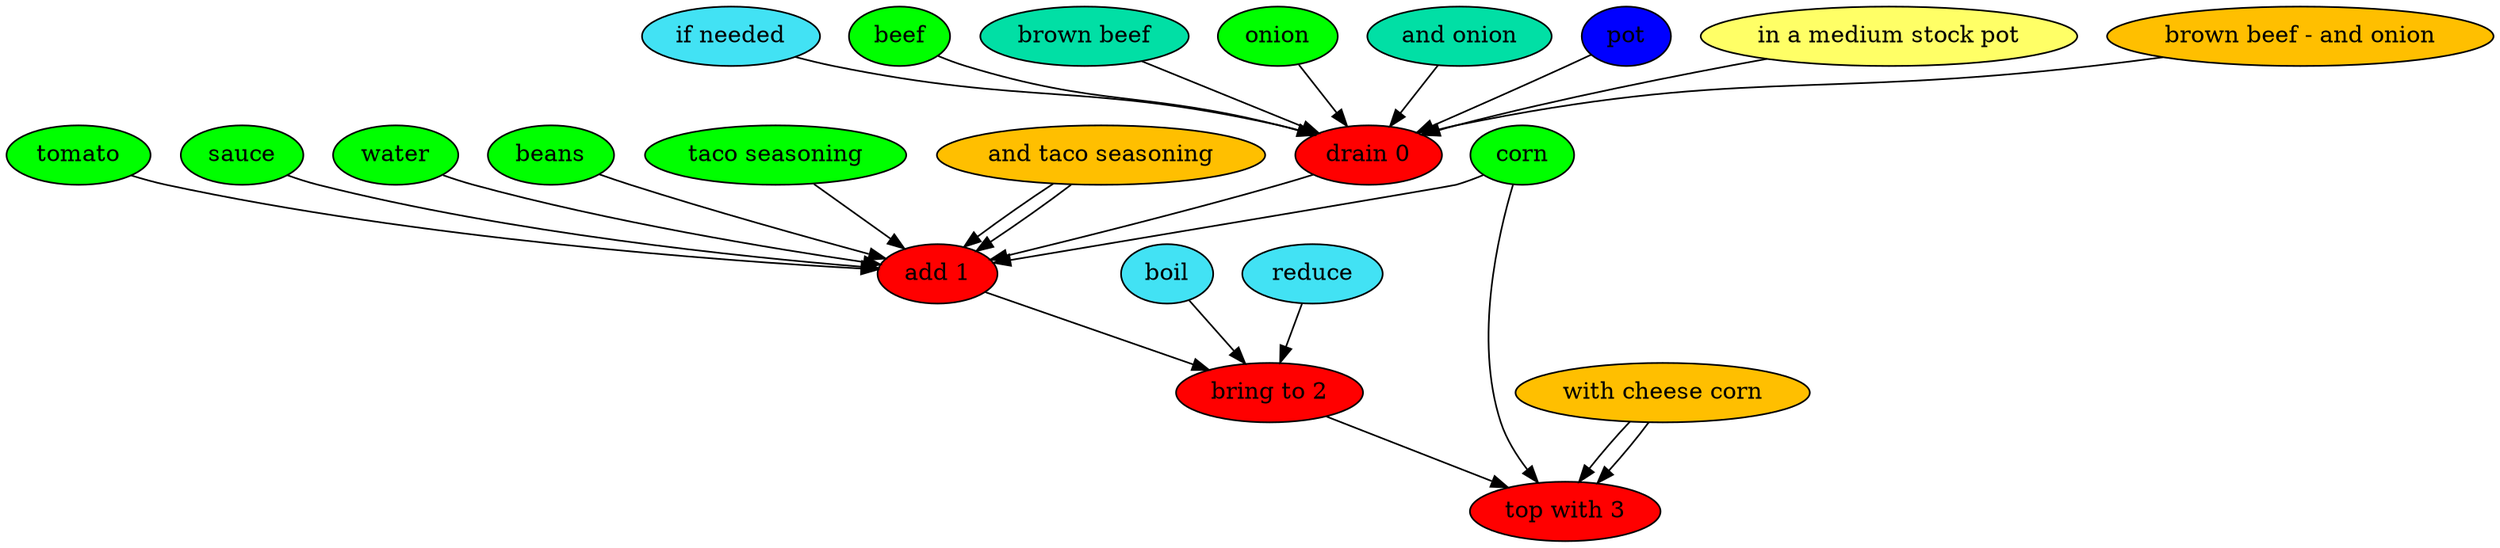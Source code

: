 digraph G {
"drain 0" [style=filled, fillcolor=red];
"if needed" [style=filled, fillcolor="#42e2f4"];
"if needed" -> "drain 0";
beef [style=filled, fillcolor=green];
beef -> "drain 0";
"brown beef" [style=filled, fillcolor="#01DFA5"];
"brown beef" -> "drain 0";
onion [style=filled, fillcolor=green];
onion -> "drain 0";
"and onion" [style=filled, fillcolor="#01DFA5"];
"and onion" -> "drain 0";
pot [style=filled, fillcolor="#0000ff"];
pot -> "drain 0";
"in a medium stock pot" [style=filled, fillcolor="#ffff66"];
"in a medium stock pot" -> "drain 0";
"brown beef - and onion" [style=filled, fillcolor="#FFBF00"];
"brown beef - and onion" -> "drain 0";
"add 1" [style=filled, fillcolor=red];
tomato [style=filled, fillcolor=green];
tomato -> "add 1";
sauce [style=filled, fillcolor=green];
sauce -> "add 1";
water [style=filled, fillcolor=green];
water -> "add 1";
beans [style=filled, fillcolor=green];
beans -> "add 1";
corn [style=filled, fillcolor=green];
corn -> "add 1";
"taco seasoning" [style=filled, fillcolor=green];
"taco seasoning" -> "add 1";
"and taco seasoning" [style=filled, fillcolor="#01DFA5"];
"and taco seasoning" -> "add 1";
"and taco seasoning" [style=filled, fillcolor="#FFBF00"];
"and taco seasoning" -> "add 1";
"bring to 2" [style=filled, fillcolor=red];
boil [style=filled, fillcolor="#42e2f4"];
boil -> "bring to 2";
reduce [style=filled, fillcolor="#42e2f4"];
reduce -> "bring to 2";
"top with 3" [style=filled, fillcolor=red];
corn [style=filled, fillcolor=green];
corn -> "top with 3";
"with cheese corn" [style=filled, fillcolor="#01DFA5"];
"with cheese corn" -> "top with 3";
"with cheese corn" [style=filled, fillcolor="#FFBF00"];
"with cheese corn" -> "top with 3";
"drain 0" -> "add 1";
"add 1" -> "bring to 2";
"bring to 2" -> "top with 3";
}
